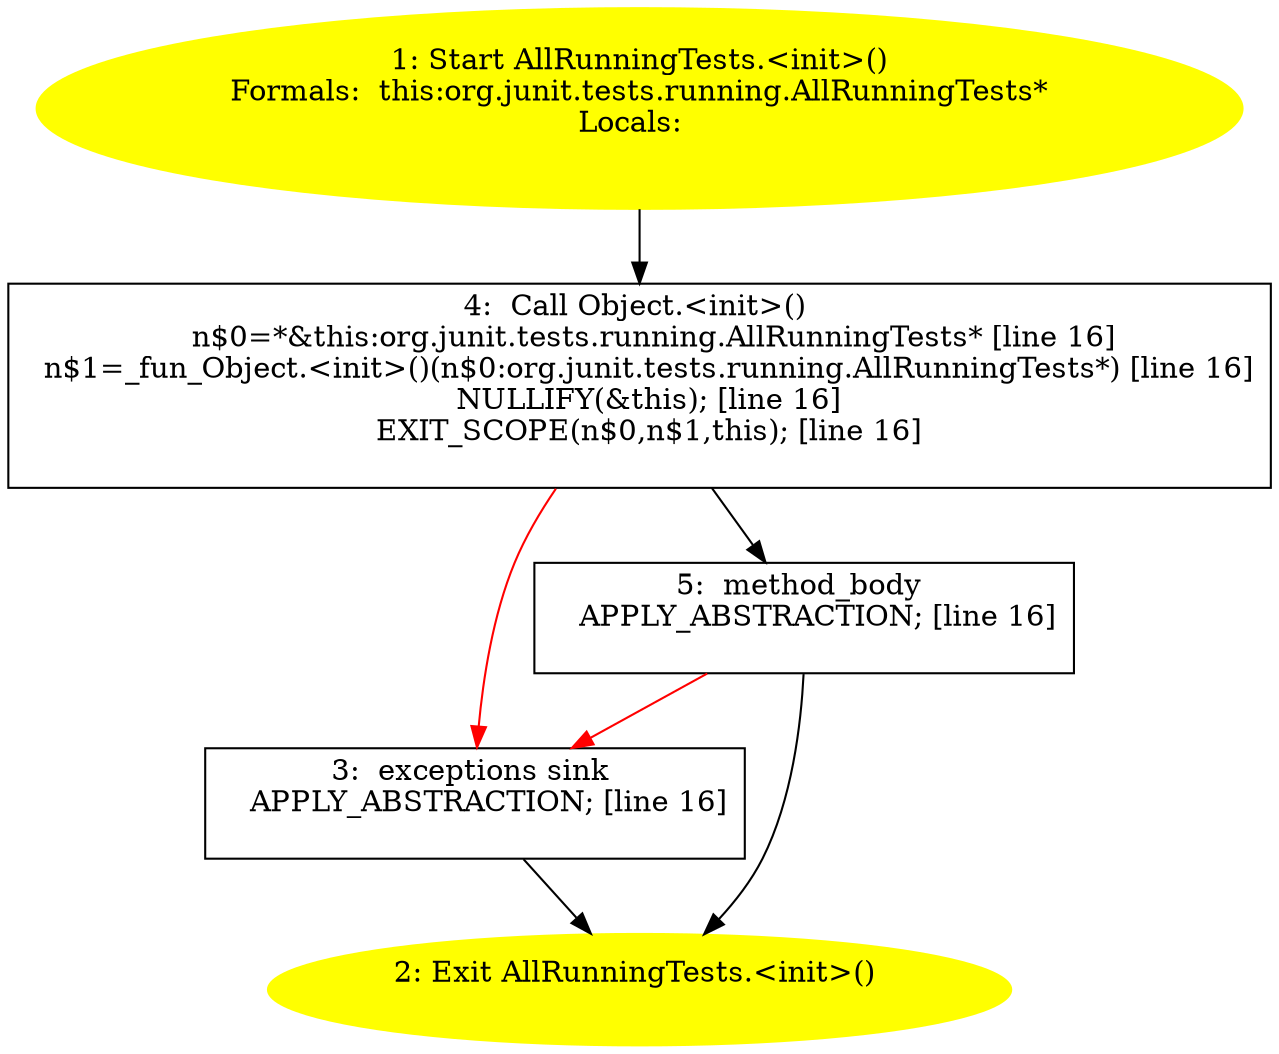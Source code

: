 /* @generated */
digraph cfg {
"org.junit.tests.running.AllRunningTests.<init>().c1befb6513bdad1479e9076195bccaaf_1" [label="1: Start AllRunningTests.<init>()\nFormals:  this:org.junit.tests.running.AllRunningTests*\nLocals:  \n  " color=yellow style=filled]
	

	 "org.junit.tests.running.AllRunningTests.<init>().c1befb6513bdad1479e9076195bccaaf_1" -> "org.junit.tests.running.AllRunningTests.<init>().c1befb6513bdad1479e9076195bccaaf_4" ;
"org.junit.tests.running.AllRunningTests.<init>().c1befb6513bdad1479e9076195bccaaf_2" [label="2: Exit AllRunningTests.<init>() \n  " color=yellow style=filled]
	

"org.junit.tests.running.AllRunningTests.<init>().c1befb6513bdad1479e9076195bccaaf_3" [label="3:  exceptions sink \n   APPLY_ABSTRACTION; [line 16]\n " shape="box"]
	

	 "org.junit.tests.running.AllRunningTests.<init>().c1befb6513bdad1479e9076195bccaaf_3" -> "org.junit.tests.running.AllRunningTests.<init>().c1befb6513bdad1479e9076195bccaaf_2" ;
"org.junit.tests.running.AllRunningTests.<init>().c1befb6513bdad1479e9076195bccaaf_4" [label="4:  Call Object.<init>() \n   n$0=*&this:org.junit.tests.running.AllRunningTests* [line 16]\n  n$1=_fun_Object.<init>()(n$0:org.junit.tests.running.AllRunningTests*) [line 16]\n  NULLIFY(&this); [line 16]\n  EXIT_SCOPE(n$0,n$1,this); [line 16]\n " shape="box"]
	

	 "org.junit.tests.running.AllRunningTests.<init>().c1befb6513bdad1479e9076195bccaaf_4" -> "org.junit.tests.running.AllRunningTests.<init>().c1befb6513bdad1479e9076195bccaaf_5" ;
	 "org.junit.tests.running.AllRunningTests.<init>().c1befb6513bdad1479e9076195bccaaf_4" -> "org.junit.tests.running.AllRunningTests.<init>().c1befb6513bdad1479e9076195bccaaf_3" [color="red" ];
"org.junit.tests.running.AllRunningTests.<init>().c1befb6513bdad1479e9076195bccaaf_5" [label="5:  method_body \n   APPLY_ABSTRACTION; [line 16]\n " shape="box"]
	

	 "org.junit.tests.running.AllRunningTests.<init>().c1befb6513bdad1479e9076195bccaaf_5" -> "org.junit.tests.running.AllRunningTests.<init>().c1befb6513bdad1479e9076195bccaaf_2" ;
	 "org.junit.tests.running.AllRunningTests.<init>().c1befb6513bdad1479e9076195bccaaf_5" -> "org.junit.tests.running.AllRunningTests.<init>().c1befb6513bdad1479e9076195bccaaf_3" [color="red" ];
}
